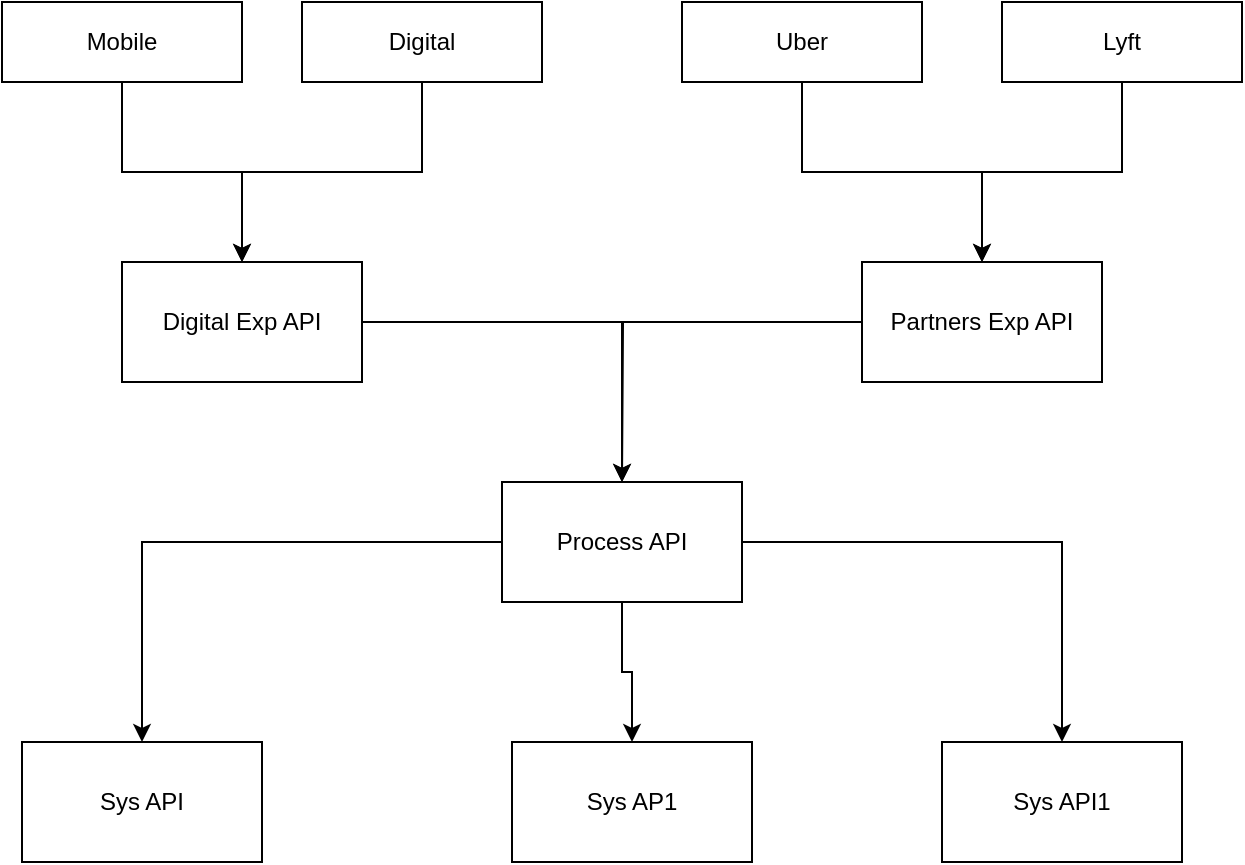 <mxfile version="20.8.16" type="github" pages="6"><diagram name="Hertz Rates" id="Cf5XmtWuSI6EFx3SaXX8"><mxGraphModel dx="954" dy="473" grid="1" gridSize="10" guides="1" tooltips="1" connect="1" arrows="1" fold="1" page="1" pageScale="1" pageWidth="850" pageHeight="1100" math="0" shadow="0"><root><mxCell id="0"/><mxCell id="1" parent="0"/><mxCell id="qeHB0eo7l2D7_8MD5Wjd-21" style="edgeStyle=orthogonalEdgeStyle;rounded=0;orthogonalLoop=1;jettySize=auto;html=1;entryX=0.5;entryY=0;entryDx=0;entryDy=0;" edge="1" parent="1" source="qeHB0eo7l2D7_8MD5Wjd-8" target="qeHB0eo7l2D7_8MD5Wjd-9"><mxGeometry relative="1" as="geometry"/></mxCell><mxCell id="qeHB0eo7l2D7_8MD5Wjd-8" value="Digital" style="rounded=0;whiteSpace=wrap;html=1;" vertex="1" parent="1"><mxGeometry x="320" y="50" width="120" height="40" as="geometry"/></mxCell><mxCell id="qeHB0eo7l2D7_8MD5Wjd-24" style="edgeStyle=orthogonalEdgeStyle;rounded=0;orthogonalLoop=1;jettySize=auto;html=1;" edge="1" parent="1" source="qeHB0eo7l2D7_8MD5Wjd-9" target="qeHB0eo7l2D7_8MD5Wjd-15"><mxGeometry relative="1" as="geometry"/></mxCell><mxCell id="qeHB0eo7l2D7_8MD5Wjd-9" value="Digital Exp API" style="rounded=0;whiteSpace=wrap;html=1;" vertex="1" parent="1"><mxGeometry x="230" y="180" width="120" height="60" as="geometry"/></mxCell><mxCell id="qeHB0eo7l2D7_8MD5Wjd-20" style="edgeStyle=orthogonalEdgeStyle;rounded=0;orthogonalLoop=1;jettySize=auto;html=1;" edge="1" parent="1" source="qeHB0eo7l2D7_8MD5Wjd-11" target="qeHB0eo7l2D7_8MD5Wjd-9"><mxGeometry relative="1" as="geometry"/></mxCell><mxCell id="qeHB0eo7l2D7_8MD5Wjd-11" value="Mobile" style="rounded=0;whiteSpace=wrap;html=1;" vertex="1" parent="1"><mxGeometry x="170" y="50" width="120" height="40" as="geometry"/></mxCell><mxCell id="qeHB0eo7l2D7_8MD5Wjd-25" style="edgeStyle=orthogonalEdgeStyle;rounded=0;orthogonalLoop=1;jettySize=auto;html=1;" edge="1" parent="1" source="qeHB0eo7l2D7_8MD5Wjd-12"><mxGeometry relative="1" as="geometry"><mxPoint x="480" y="290" as="targetPoint"/></mxGeometry></mxCell><mxCell id="qeHB0eo7l2D7_8MD5Wjd-12" value="Partners Exp API" style="rounded=0;whiteSpace=wrap;html=1;" vertex="1" parent="1"><mxGeometry x="600" y="180" width="120" height="60" as="geometry"/></mxCell><mxCell id="qeHB0eo7l2D7_8MD5Wjd-22" style="edgeStyle=orthogonalEdgeStyle;rounded=0;orthogonalLoop=1;jettySize=auto;html=1;entryX=0.5;entryY=0;entryDx=0;entryDy=0;" edge="1" parent="1" source="qeHB0eo7l2D7_8MD5Wjd-13" target="qeHB0eo7l2D7_8MD5Wjd-12"><mxGeometry relative="1" as="geometry"/></mxCell><mxCell id="qeHB0eo7l2D7_8MD5Wjd-13" value="Uber" style="rounded=0;whiteSpace=wrap;html=1;" vertex="1" parent="1"><mxGeometry x="510" y="50" width="120" height="40" as="geometry"/></mxCell><mxCell id="qeHB0eo7l2D7_8MD5Wjd-23" style="edgeStyle=orthogonalEdgeStyle;rounded=0;orthogonalLoop=1;jettySize=auto;html=1;entryX=0.5;entryY=0;entryDx=0;entryDy=0;" edge="1" parent="1" source="qeHB0eo7l2D7_8MD5Wjd-14" target="qeHB0eo7l2D7_8MD5Wjd-12"><mxGeometry relative="1" as="geometry"/></mxCell><mxCell id="qeHB0eo7l2D7_8MD5Wjd-14" value="Lyft" style="rounded=0;whiteSpace=wrap;html=1;" vertex="1" parent="1"><mxGeometry x="670" y="50" width="120" height="40" as="geometry"/></mxCell><mxCell id="qeHB0eo7l2D7_8MD5Wjd-26" style="edgeStyle=orthogonalEdgeStyle;rounded=0;orthogonalLoop=1;jettySize=auto;html=1;" edge="1" parent="1" source="qeHB0eo7l2D7_8MD5Wjd-15" target="qeHB0eo7l2D7_8MD5Wjd-19"><mxGeometry relative="1" as="geometry"/></mxCell><mxCell id="qeHB0eo7l2D7_8MD5Wjd-27" style="edgeStyle=orthogonalEdgeStyle;rounded=0;orthogonalLoop=1;jettySize=auto;html=1;entryX=0.5;entryY=0;entryDx=0;entryDy=0;" edge="1" parent="1" source="qeHB0eo7l2D7_8MD5Wjd-15" target="qeHB0eo7l2D7_8MD5Wjd-17"><mxGeometry relative="1" as="geometry"/></mxCell><mxCell id="qeHB0eo7l2D7_8MD5Wjd-28" style="edgeStyle=orthogonalEdgeStyle;rounded=0;orthogonalLoop=1;jettySize=auto;html=1;entryX=0.5;entryY=0;entryDx=0;entryDy=0;" edge="1" parent="1" source="qeHB0eo7l2D7_8MD5Wjd-15" target="qeHB0eo7l2D7_8MD5Wjd-18"><mxGeometry relative="1" as="geometry"/></mxCell><mxCell id="qeHB0eo7l2D7_8MD5Wjd-15" value="Process API" style="rounded=0;whiteSpace=wrap;html=1;" vertex="1" parent="1"><mxGeometry x="420" y="290" width="120" height="60" as="geometry"/></mxCell><mxCell id="qeHB0eo7l2D7_8MD5Wjd-17" value="Sys AP1" style="rounded=0;whiteSpace=wrap;html=1;" vertex="1" parent="1"><mxGeometry x="425" y="420" width="120" height="60" as="geometry"/></mxCell><mxCell id="qeHB0eo7l2D7_8MD5Wjd-18" value="Sys API1" style="rounded=0;whiteSpace=wrap;html=1;" vertex="1" parent="1"><mxGeometry x="640" y="420" width="120" height="60" as="geometry"/></mxCell><mxCell id="qeHB0eo7l2D7_8MD5Wjd-19" value="Sys API" style="rounded=0;whiteSpace=wrap;html=1;" vertex="1" parent="1"><mxGeometry x="180" y="420" width="120" height="60" as="geometry"/></mxCell></root></mxGraphModel></diagram><diagram id="K0LHaNjlIgopYcSnzVn2" name="GP-293-47-48"><mxGraphModel dx="954" dy="473" grid="1" gridSize="10" guides="1" tooltips="1" connect="1" arrows="1" fold="1" page="1" pageScale="1" pageWidth="850" pageHeight="1100" math="0" shadow="0"><root><mxCell id="0"/><mxCell id="1" parent="0"/><mxCell id="H73zDpsU3TH5iTBAov1s-40" style="edgeStyle=none;rounded=0;orthogonalLoop=1;jettySize=auto;html=1;exitX=0.44;exitY=0.008;exitDx=0;exitDy=0;exitPerimeter=0;strokeColor=default;startArrow=classic;startFill=1;" edge="1" parent="1" source="H73zDpsU3TH5iTBAov1s-36" target="H73zDpsU3TH5iTBAov1s-1"><mxGeometry relative="1" as="geometry"/></mxCell><mxCell id="H73zDpsU3TH5iTBAov1s-1" value="GreyCon Trim Table" style="rounded=0;whiteSpace=wrap;html=1;" vertex="1" parent="1"><mxGeometry x="20" y="100" width="80" height="50" as="geometry"/></mxCell><mxCell id="H73zDpsU3TH5iTBAov1s-7" style="edgeStyle=orthogonalEdgeStyle;rounded=0;orthogonalLoop=1;jettySize=auto;html=1;" edge="1" parent="1" source="H73zDpsU3TH5iTBAov1s-2" target="H73zDpsU3TH5iTBAov1s-6"><mxGeometry relative="1" as="geometry"/></mxCell><mxCell id="H73zDpsU3TH5iTBAov1s-15" style="rounded=0;orthogonalLoop=1;jettySize=auto;html=1;" edge="1" parent="1" source="H73zDpsU3TH5iTBAov1s-2" target="H73zDpsU3TH5iTBAov1s-14"><mxGeometry relative="1" as="geometry"/></mxCell><mxCell id="H73zDpsU3TH5iTBAov1s-24" style="edgeStyle=none;rounded=0;orthogonalLoop=1;jettySize=auto;html=1;entryX=0.6;entryY=-0.067;entryDx=0;entryDy=0;entryPerimeter=0;" edge="1" parent="1" source="H73zDpsU3TH5iTBAov1s-2" target="H73zDpsU3TH5iTBAov1s-22"><mxGeometry relative="1" as="geometry"/></mxCell><mxCell id="H73zDpsU3TH5iTBAov1s-2" value="Scheduler - Check TrimOrders Ready" style="rounded=0;whiteSpace=wrap;html=1;" vertex="1" parent="1"><mxGeometry x="140" y="95" width="120" height="60" as="geometry"/></mxCell><mxCell id="H73zDpsU3TH5iTBAov1s-9" style="edgeStyle=orthogonalEdgeStyle;rounded=0;orthogonalLoop=1;jettySize=auto;html=1;entryX=0;entryY=0.5;entryDx=0;entryDy=0;" edge="1" parent="1" source="H73zDpsU3TH5iTBAov1s-6" target="H73zDpsU3TH5iTBAov1s-8"><mxGeometry relative="1" as="geometry"/></mxCell><mxCell id="H73zDpsU3TH5iTBAov1s-6" value="M3 Orders Queue" style="sketch=0;outlineConnect=0;fontColor=#232F3E;gradientColor=none;strokeColor=#232F3E;fillColor=#ffffff;dashed=0;verticalLabelPosition=bottom;verticalAlign=top;align=center;html=1;fontSize=12;fontStyle=0;aspect=fixed;shape=mxgraph.aws4.resourceIcon;resIcon=mxgraph.aws4.queue;" vertex="1" parent="1"><mxGeometry x="300" y="95" width="60" height="60" as="geometry"/></mxCell><mxCell id="H73zDpsU3TH5iTBAov1s-13" style="edgeStyle=orthogonalEdgeStyle;rounded=0;orthogonalLoop=1;jettySize=auto;html=1;" edge="1" parent="1" source="H73zDpsU3TH5iTBAov1s-8" target="H73zDpsU3TH5iTBAov1s-10"><mxGeometry relative="1" as="geometry"/></mxCell><mxCell id="H73zDpsU3TH5iTBAov1s-8" value="TrimOrders ESB Sub" style="rounded=0;whiteSpace=wrap;html=1;" vertex="1" parent="1"><mxGeometry x="390" y="100" width="100" height="50" as="geometry"/></mxCell><mxCell id="H73zDpsU3TH5iTBAov1s-12" style="edgeStyle=orthogonalEdgeStyle;rounded=0;orthogonalLoop=1;jettySize=auto;html=1;entryX=0;entryY=0.5;entryDx=0;entryDy=0;" edge="1" parent="1" source="H73zDpsU3TH5iTBAov1s-10" target="H73zDpsU3TH5iTBAov1s-11"><mxGeometry relative="1" as="geometry"/></mxCell><mxCell id="H73zDpsU3TH5iTBAov1s-10" value="M3 Sys API" style="rounded=0;whiteSpace=wrap;html=1;" vertex="1" parent="1"><mxGeometry x="550" y="100" width="70" height="60" as="geometry"/></mxCell><mxCell id="H73zDpsU3TH5iTBAov1s-18" style="edgeStyle=none;rounded=0;orthogonalLoop=1;jettySize=auto;html=1;entryX=0.5;entryY=0;entryDx=0;entryDy=0;" edge="1" parent="1" source="H73zDpsU3TH5iTBAov1s-11" target="H73zDpsU3TH5iTBAov1s-17"><mxGeometry relative="1" as="geometry"/></mxCell><mxCell id="H73zDpsU3TH5iTBAov1s-11" value="M3 System" style="whiteSpace=wrap;html=1;aspect=fixed;" vertex="1" parent="1"><mxGeometry x="710" y="95" width="80" height="80" as="geometry"/></mxCell><mxCell id="H73zDpsU3TH5iTBAov1s-21" style="edgeStyle=none;rounded=0;orthogonalLoop=1;jettySize=auto;html=1;entryX=0.5;entryY=0;entryDx=0;entryDy=0;" edge="1" parent="1" source="H73zDpsU3TH5iTBAov1s-14" target="H73zDpsU3TH5iTBAov1s-20"><mxGeometry relative="1" as="geometry"/></mxCell><mxCell id="H73zDpsU3TH5iTBAov1s-14" value="FIFO Trims WKF Status Queue" style="sketch=0;outlineConnect=0;fontColor=#232F3E;gradientColor=none;strokeColor=#232F3E;fillColor=#ffffff;dashed=0;verticalLabelPosition=bottom;verticalAlign=top;align=center;html=1;fontSize=12;fontStyle=0;aspect=fixed;shape=mxgraph.aws4.resourceIcon;resIcon=mxgraph.aws4.queue;" vertex="1" parent="1"><mxGeometry x="310" y="200" width="60" height="60" as="geometry"/></mxCell><mxCell id="H73zDpsU3TH5iTBAov1s-19" style="edgeStyle=none;rounded=0;orthogonalLoop=1;jettySize=auto;html=1;" edge="1" parent="1" source="H73zDpsU3TH5iTBAov1s-17" target="H73zDpsU3TH5iTBAov1s-14"><mxGeometry relative="1" as="geometry"/></mxCell><mxCell id="H73zDpsU3TH5iTBAov1s-17" value="M3 Exp API" style="rounded=0;whiteSpace=wrap;html=1;" vertex="1" parent="1"><mxGeometry x="550" y="200" width="70" height="60" as="geometry"/></mxCell><mxCell id="H73zDpsU3TH5iTBAov1s-25" style="edgeStyle=none;rounded=0;orthogonalLoop=1;jettySize=auto;html=1;entryX=0.5;entryY=1;entryDx=0;entryDy=0;" edge="1" parent="1" source="H73zDpsU3TH5iTBAov1s-20" target="H73zDpsU3TH5iTBAov1s-22"><mxGeometry relative="1" as="geometry"/></mxCell><mxCell id="H73zDpsU3TH5iTBAov1s-29" style="edgeStyle=none;rounded=0;orthogonalLoop=1;jettySize=auto;html=1;" edge="1" parent="1" source="H73zDpsU3TH5iTBAov1s-20" target="H73zDpsU3TH5iTBAov1s-33"><mxGeometry relative="1" as="geometry"><mxPoint x="320" y="325" as="targetPoint"/></mxGeometry></mxCell><mxCell id="H73zDpsU3TH5iTBAov1s-20" value="WKF-Mgmt-App" style="rounded=0;whiteSpace=wrap;html=1;" vertex="1" parent="1"><mxGeometry x="130" y="300" width="120" height="50" as="geometry"/></mxCell><mxCell id="H73zDpsU3TH5iTBAov1s-23" style="edgeStyle=none;rounded=0;orthogonalLoop=1;jettySize=auto;html=1;entryX=0.5;entryY=1;entryDx=0;entryDy=0;" edge="1" parent="1" source="H73zDpsU3TH5iTBAov1s-22" target="H73zDpsU3TH5iTBAov1s-1"><mxGeometry relative="1" as="geometry"/></mxCell><mxCell id="H73zDpsU3TH5iTBAov1s-27" style="edgeStyle=none;rounded=0;orthogonalLoop=1;jettySize=auto;html=1;entryX=1;entryY=0.5;entryDx=0;entryDy=0;" edge="1" parent="1" source="H73zDpsU3TH5iTBAov1s-22" target="H73zDpsU3TH5iTBAov1s-26"><mxGeometry relative="1" as="geometry"/></mxCell><mxCell id="H73zDpsU3TH5iTBAov1s-22" value="Sys API" style="rounded=0;whiteSpace=wrap;html=1;" vertex="1" parent="1"><mxGeometry x="140" y="190" width="100" height="60" as="geometry"/></mxCell><mxCell id="H73zDpsU3TH5iTBAov1s-28" style="edgeStyle=none;rounded=0;orthogonalLoop=1;jettySize=auto;html=1;entryX=0;entryY=0.5;entryDx=0;entryDy=0;startArrow=classicThin;startFill=1;" edge="1" parent="1" source="H73zDpsU3TH5iTBAov1s-26" target="H73zDpsU3TH5iTBAov1s-20"><mxGeometry relative="1" as="geometry"/></mxCell><mxCell id="H73zDpsU3TH5iTBAov1s-26" value="GreyCon WKF" style="rounded=0;whiteSpace=wrap;html=1;" vertex="1" parent="1"><mxGeometry x="20" y="195" width="80" height="50" as="geometry"/></mxCell><mxCell id="H73zDpsU3TH5iTBAov1s-37" style="edgeStyle=none;rounded=0;orthogonalLoop=1;jettySize=auto;html=1;" edge="1" parent="1" source="H73zDpsU3TH5iTBAov1s-33" target="H73zDpsU3TH5iTBAov1s-36"><mxGeometry relative="1" as="geometry"/></mxCell><mxCell id="H73zDpsU3TH5iTBAov1s-33" value="Trims-Instructions" style="sketch=0;outlineConnect=0;fontColor=#232F3E;gradientColor=none;strokeColor=#232F3E;fillColor=#ffffff;dashed=0;verticalLabelPosition=bottom;verticalAlign=top;align=center;html=1;fontSize=12;fontStyle=0;aspect=fixed;shape=mxgraph.aws4.resourceIcon;resIcon=mxgraph.aws4.queue;" vertex="1" parent="1"><mxGeometry x="160" y="370" width="60" height="60" as="geometry"/></mxCell><mxCell id="H73zDpsU3TH5iTBAov1s-41" style="edgeStyle=none;rounded=0;orthogonalLoop=1;jettySize=auto;html=1;strokeColor=default;startArrow=classic;startFill=1;exitX=1;exitY=0.5;exitDx=0;exitDy=0;" edge="1" parent="1" source="H73zDpsU3TH5iTBAov1s-36" target="H73zDpsU3TH5iTBAov1s-44"><mxGeometry relative="1" as="geometry"/></mxCell><mxCell id="H73zDpsU3TH5iTBAov1s-36" value="TrimInstruction ESB Sub" style="rounded=0;whiteSpace=wrap;html=1;" vertex="1" parent="1"><mxGeometry x="10" y="470" width="100" height="60" as="geometry"/></mxCell><mxCell id="H73zDpsU3TH5iTBAov1s-55" style="edgeStyle=none;rounded=0;orthogonalLoop=1;jettySize=auto;html=1;entryX=0;entryY=0.5;entryDx=0;entryDy=0;strokeColor=default;startArrow=classic;startFill=1;" edge="1" parent="1" source="H73zDpsU3TH5iTBAov1s-38" target="H73zDpsU3TH5iTBAov1s-51"><mxGeometry relative="1" as="geometry"/></mxCell><mxCell id="H73zDpsU3TH5iTBAov1s-59" style="edgeStyle=none;rounded=0;orthogonalLoop=1;jettySize=auto;html=1;strokeColor=default;startArrow=classic;startFill=1;" edge="1" parent="1" source="H73zDpsU3TH5iTBAov1s-38" target="H73zDpsU3TH5iTBAov1s-14"><mxGeometry relative="1" as="geometry"/></mxCell><mxCell id="H73zDpsU3TH5iTBAov1s-38" value="PTMS Sub" style="rounded=0;whiteSpace=wrap;html=1;" vertex="1" parent="1"><mxGeometry x="410" y="410" width="90" height="60" as="geometry"/></mxCell><mxCell id="H73zDpsU3TH5iTBAov1s-42" style="edgeStyle=none;rounded=0;orthogonalLoop=1;jettySize=auto;html=1;strokeColor=default;startArrow=classic;startFill=1;" edge="1" parent="1" source="H73zDpsU3TH5iTBAov1s-45"><mxGeometry relative="1" as="geometry"><mxPoint x="110" y="500" as="targetPoint"/></mxGeometry></mxCell><mxCell id="H73zDpsU3TH5iTBAov1s-56" style="edgeStyle=none;rounded=0;orthogonalLoop=1;jettySize=auto;html=1;entryX=0;entryY=0.5;entryDx=0;entryDy=0;strokeColor=default;startArrow=classic;startFill=1;" edge="1" parent="1" source="H73zDpsU3TH5iTBAov1s-39" target="H73zDpsU3TH5iTBAov1s-52"><mxGeometry relative="1" as="geometry"/></mxCell><mxCell id="H73zDpsU3TH5iTBAov1s-60" style="edgeStyle=none;rounded=0;orthogonalLoop=1;jettySize=auto;html=1;strokeColor=default;startArrow=classic;startFill=1;" edge="1" parent="1" source="H73zDpsU3TH5iTBAov1s-39" target="H73zDpsU3TH5iTBAov1s-14"><mxGeometry relative="1" as="geometry"/></mxCell><mxCell id="H73zDpsU3TH5iTBAov1s-39" value="RMS Sub" style="rounded=0;whiteSpace=wrap;html=1;" vertex="1" parent="1"><mxGeometry x="410" y="510" width="90" height="60" as="geometry"/></mxCell><mxCell id="H73zDpsU3TH5iTBAov1s-47" style="edgeStyle=none;rounded=0;orthogonalLoop=1;jettySize=auto;html=1;entryX=0;entryY=0.5;entryDx=0;entryDy=0;strokeColor=default;startArrow=classic;startFill=1;" edge="1" parent="1" source="H73zDpsU3TH5iTBAov1s-44" target="H73zDpsU3TH5iTBAov1s-38"><mxGeometry relative="1" as="geometry"/></mxCell><mxCell id="H73zDpsU3TH5iTBAov1s-44" value="PTMS" style="sketch=0;outlineConnect=0;fontColor=#232F3E;gradientColor=none;strokeColor=#232F3E;fillColor=#ffffff;dashed=0;verticalLabelPosition=bottom;verticalAlign=top;align=center;html=1;fontSize=12;fontStyle=0;aspect=fixed;shape=mxgraph.aws4.resourceIcon;resIcon=mxgraph.aws4.queue;" vertex="1" parent="1"><mxGeometry x="300" y="410" width="60" height="60" as="geometry"/></mxCell><mxCell id="H73zDpsU3TH5iTBAov1s-46" value="" style="edgeStyle=none;rounded=0;orthogonalLoop=1;jettySize=auto;html=1;strokeColor=default;startArrow=classic;startFill=1;" edge="1" parent="1" source="H73zDpsU3TH5iTBAov1s-45" target="H73zDpsU3TH5iTBAov1s-39"><mxGeometry relative="1" as="geometry"/></mxCell><mxCell id="H73zDpsU3TH5iTBAov1s-45" value="RMS" style="sketch=0;outlineConnect=0;fontColor=#232F3E;gradientColor=none;strokeColor=#232F3E;fillColor=#ffffff;dashed=0;verticalLabelPosition=bottom;verticalAlign=top;align=center;html=1;fontSize=12;fontStyle=0;aspect=fixed;shape=mxgraph.aws4.resourceIcon;resIcon=mxgraph.aws4.queue;" vertex="1" parent="1"><mxGeometry x="300" y="510" width="60" height="60" as="geometry"/></mxCell><mxCell id="H73zDpsU3TH5iTBAov1s-57" style="edgeStyle=none;rounded=0;orthogonalLoop=1;jettySize=auto;html=1;strokeColor=default;startArrow=classic;startFill=1;" edge="1" parent="1" source="H73zDpsU3TH5iTBAov1s-51" target="H73zDpsU3TH5iTBAov1s-53"><mxGeometry relative="1" as="geometry"/></mxCell><mxCell id="H73zDpsU3TH5iTBAov1s-51" value="Sys" style="rounded=0;whiteSpace=wrap;html=1;" vertex="1" parent="1"><mxGeometry x="540" y="410" width="70" height="60" as="geometry"/></mxCell><mxCell id="H73zDpsU3TH5iTBAov1s-58" style="edgeStyle=none;rounded=0;orthogonalLoop=1;jettySize=auto;html=1;entryX=0;entryY=0.5;entryDx=0;entryDy=0;strokeColor=default;startArrow=classic;startFill=1;" edge="1" parent="1" source="H73zDpsU3TH5iTBAov1s-52" target="H73zDpsU3TH5iTBAov1s-54"><mxGeometry relative="1" as="geometry"/></mxCell><mxCell id="H73zDpsU3TH5iTBAov1s-52" value="Sys" style="rounded=0;whiteSpace=wrap;html=1;" vertex="1" parent="1"><mxGeometry x="540" y="510" width="70" height="60" as="geometry"/></mxCell><mxCell id="H73zDpsU3TH5iTBAov1s-53" value="PTMS" style="rounded=0;whiteSpace=wrap;html=1;" vertex="1" parent="1"><mxGeometry x="720" y="410" width="80" height="60" as="geometry"/></mxCell><mxCell id="H73zDpsU3TH5iTBAov1s-54" value="RMS" style="rounded=0;whiteSpace=wrap;html=1;" vertex="1" parent="1"><mxGeometry x="720" y="510" width="80" height="60" as="geometry"/></mxCell><mxCell id="H73zDpsU3TH5iTBAov1s-65" style="edgeStyle=none;rounded=0;orthogonalLoop=1;jettySize=auto;html=1;entryX=1;entryY=0.5;entryDx=0;entryDy=0;strokeColor=default;startArrow=classic;startFill=1;" edge="1" parent="1" source="H73zDpsU3TH5iTBAov1s-61" target="H73zDpsU3TH5iTBAov1s-62"><mxGeometry relative="1" as="geometry"/></mxCell><mxCell id="H73zDpsU3TH5iTBAov1s-61" value="RMS" style="rounded=0;whiteSpace=wrap;html=1;" vertex="1" parent="1"><mxGeometry x="720" y="640" width="80" height="60" as="geometry"/></mxCell><mxCell id="H73zDpsU3TH5iTBAov1s-64" style="edgeStyle=none;rounded=0;orthogonalLoop=1;jettySize=auto;html=1;strokeColor=default;startArrow=classic;startFill=1;" edge="1" parent="1" source="H73zDpsU3TH5iTBAov1s-62" target="H73zDpsU3TH5iTBAov1s-14"><mxGeometry relative="1" as="geometry"/></mxCell><mxCell id="H73zDpsU3TH5iTBAov1s-62" value="RMS Exp" style="rounded=0;whiteSpace=wrap;html=1;" vertex="1" parent="1"><mxGeometry x="540" y="640" width="90" height="60" as="geometry"/></mxCell></root></mxGraphModel></diagram><diagram id="KK6vAvbAb4QJhj0vDPib" name="RC"><mxGraphModel dx="954" dy="473" grid="1" gridSize="10" guides="1" tooltips="1" connect="1" arrows="1" fold="1" page="1" pageScale="1" pageWidth="850" pageHeight="1100" math="0" shadow="0"><root><mxCell id="0"/><mxCell id="1" parent="0"/><mxCell id="3qnPKCog7o2xx2yJhE_8-7" style="edgeStyle=none;rounded=0;orthogonalLoop=1;jettySize=auto;html=1;entryX=0.5;entryY=0;entryDx=0;entryDy=0;strokeColor=default;startArrow=classicThin;startFill=1;" edge="1" parent="1" source="3qnPKCog7o2xx2yJhE_8-1" target="3qnPKCog7o2xx2yJhE_8-2"><mxGeometry relative="1" as="geometry"/></mxCell><mxCell id="3qnPKCog7o2xx2yJhE_8-14" style="edgeStyle=none;rounded=0;orthogonalLoop=1;jettySize=auto;html=1;entryX=0.5;entryY=0;entryDx=0;entryDy=0;strokeColor=default;startArrow=classicThin;startFill=1;shadow=1;" edge="1" parent="1" source="3qnPKCog7o2xx2yJhE_8-1" target="3qnPKCog7o2xx2yJhE_8-10"><mxGeometry relative="1" as="geometry"/></mxCell><mxCell id="3qnPKCog7o2xx2yJhE_8-1" value="RingCentral" style="rounded=0;whiteSpace=wrap;html=1;" vertex="1" parent="1"><mxGeometry x="180" y="40" width="120" height="60" as="geometry"/></mxCell><mxCell id="3qnPKCog7o2xx2yJhE_8-4" style="edgeStyle=none;rounded=0;orthogonalLoop=1;jettySize=auto;html=1;strokeColor=default;startArrow=classicThin;startFill=1;" edge="1" parent="1" source="3qnPKCog7o2xx2yJhE_8-2" target="3qnPKCog7o2xx2yJhE_8-3"><mxGeometry relative="1" as="geometry"/></mxCell><mxCell id="3qnPKCog7o2xx2yJhE_8-2" value="Exp API" style="rounded=0;whiteSpace=wrap;html=1;" vertex="1" parent="1"><mxGeometry x="180" y="160" width="120" height="30" as="geometry"/></mxCell><mxCell id="3qnPKCog7o2xx2yJhE_8-6" value="MQ" style="edgeStyle=none;rounded=0;orthogonalLoop=1;jettySize=auto;html=1;strokeColor=default;startArrow=classicThin;startFill=1;" edge="1" parent="1" source="3qnPKCog7o2xx2yJhE_8-3" target="3qnPKCog7o2xx2yJhE_8-5"><mxGeometry relative="1" as="geometry"/></mxCell><mxCell id="3qnPKCog7o2xx2yJhE_8-3" value="Sys API" style="rounded=0;whiteSpace=wrap;html=1;" vertex="1" parent="1"><mxGeometry x="180" y="310" width="120" height="30" as="geometry"/></mxCell><mxCell id="3qnPKCog7o2xx2yJhE_8-9" style="edgeStyle=none;rounded=0;orthogonalLoop=1;jettySize=auto;html=1;strokeColor=default;startArrow=classicThin;startFill=1;" edge="1" parent="1"><mxGeometry relative="1" as="geometry"><mxPoint x="450" y="350" as="targetPoint"/><mxPoint x="240" y="400" as="sourcePoint"/></mxGeometry></mxCell><mxCell id="3qnPKCog7o2xx2yJhE_8-5" value="Excalibur" style="rounded=0;whiteSpace=wrap;html=1;" vertex="1" parent="1"><mxGeometry x="180" y="400" width="120" height="60" as="geometry"/></mxCell><mxCell id="3qnPKCog7o2xx2yJhE_8-12" style="edgeStyle=none;rounded=0;orthogonalLoop=1;jettySize=auto;html=1;entryX=0.5;entryY=1;entryDx=0;entryDy=0;strokeColor=default;startArrow=classicThin;startFill=1;" edge="1" parent="1" source="3qnPKCog7o2xx2yJhE_8-8" target="3qnPKCog7o2xx2yJhE_8-10"><mxGeometry relative="1" as="geometry"/></mxCell><mxCell id="3qnPKCog7o2xx2yJhE_8-8" value="Excalibur Sub" style="rounded=0;whiteSpace=wrap;html=1;" vertex="1" parent="1"><mxGeometry x="400" y="305" width="100" height="40" as="geometry"/></mxCell><mxCell id="3qnPKCog7o2xx2yJhE_8-10" value="Sys API" style="rounded=0;whiteSpace=wrap;html=1;" vertex="1" parent="1"><mxGeometry x="390" y="145" width="120" height="60" as="geometry"/></mxCell></root></mxGraphModel></diagram><diagram id="K4wICo3YRF0jLJagAC_D" name="Orders"><mxGraphModel dx="954" dy="473" grid="1" gridSize="10" guides="1" tooltips="1" connect="1" arrows="1" fold="1" page="1" pageScale="1" pageWidth="850" pageHeight="1100" math="0" shadow="0"><root><mxCell id="0"/><mxCell id="1" parent="0"/><mxCell id="i0tmdOHL4AZcOqq5VQh_-1" value="ORION" style="rounded=0;whiteSpace=wrap;html=1;" vertex="1" parent="1"><mxGeometry x="167.5" y="30" width="60" height="40" as="geometry"/></mxCell><mxCell id="i0tmdOHL4AZcOqq5VQh_-9" style="edgeStyle=none;rounded=0;orthogonalLoop=1;jettySize=auto;html=1;shadow=1;strokeColor=default;startArrow=classicThin;startFill=1;entryX=0.5;entryY=0;entryDx=0;entryDy=0;" edge="1" parent="1" source="i0tmdOHL4AZcOqq5VQh_-2" target="-JGYGTUBPWuDjLT2BO35-4"><mxGeometry relative="1" as="geometry"/></mxCell><mxCell id="i0tmdOHL4AZcOqq5VQh_-10" style="edgeStyle=none;rounded=0;orthogonalLoop=1;jettySize=auto;html=1;entryX=0.5;entryY=1;entryDx=0;entryDy=0;shadow=1;strokeColor=default;startArrow=classicThin;startFill=1;" edge="1" parent="1" source="i0tmdOHL4AZcOqq5VQh_-2" target="i0tmdOHL4AZcOqq5VQh_-1"><mxGeometry relative="1" as="geometry"/></mxCell><mxCell id="i0tmdOHL4AZcOqq5VQh_-2" value="Exp API" style="rounded=0;whiteSpace=wrap;html=1;" vertex="1" parent="1"><mxGeometry x="157.5" y="130" width="80" height="50" as="geometry"/></mxCell><mxCell id="i0tmdOHL4AZcOqq5VQh_-3" value="" style="aspect=fixed;perimeter=ellipsePerimeter;html=1;align=center;shadow=0;dashed=0;spacingTop=3;image;image=img/lib/active_directory/database.svg;" vertex="1" parent="1"><mxGeometry x="312.5" y="538" width="50" height="37" as="geometry"/></mxCell><mxCell id="i0tmdOHL4AZcOqq5VQh_-6" style="edgeStyle=none;rounded=0;orthogonalLoop=1;jettySize=auto;html=1;exitX=0.5;exitY=1;exitDx=0;exitDy=0;shadow=1;strokeColor=default;startArrow=classicThin;startFill=1;entryX=0.5;entryY=0;entryDx=0;entryDy=0;" edge="1" parent="1" source="i0tmdOHL4AZcOqq5VQh_-4" target="i0tmdOHL4AZcOqq5VQh_-3"><mxGeometry relative="1" as="geometry"><mxPoint x="110" y="500" as="targetPoint"/></mxGeometry></mxCell><mxCell id="i0tmdOHL4AZcOqq5VQh_-4" value="Integration Config Sys API" style="rounded=0;whiteSpace=wrap;html=1;" vertex="1" parent="1"><mxGeometry x="290" y="410" width="95" height="40" as="geometry"/></mxCell><mxCell id="i0tmdOHL4AZcOqq5VQh_-14" style="edgeStyle=none;rounded=0;orthogonalLoop=1;jettySize=auto;html=1;entryX=1;entryY=0.5;entryDx=0;entryDy=0;shadow=1;strokeColor=default;startArrow=classicThin;startFill=1;" edge="1" parent="1" source="i0tmdOHL4AZcOqq5VQh_-8" target="i0tmdOHL4AZcOqq5VQh_-11"><mxGeometry relative="1" as="geometry"/></mxCell><mxCell id="-JGYGTUBPWuDjLT2BO35-7" style="edgeStyle=none;rounded=0;orthogonalLoop=1;jettySize=auto;html=1;entryX=0.425;entryY=0.02;entryDx=0;entryDy=0;entryPerimeter=0;shadow=1;strokeColor=default;startArrow=classicThin;startFill=1;" edge="1" parent="1" source="i0tmdOHL4AZcOqq5VQh_-11" target="i0tmdOHL4AZcOqq5VQh_-12"><mxGeometry relative="1" as="geometry"/></mxCell><mxCell id="BwL1rW2zSM46tukBoaBH-2" style="edgeStyle=none;rounded=0;orthogonalLoop=1;jettySize=auto;html=1;entryX=0.5;entryY=0;entryDx=0;entryDy=0;shadow=1;strokeColor=default;startArrow=classicThin;startFill=1;dashed=1;dashPattern=8 8;" edge="1" parent="1" source="i0tmdOHL4AZcOqq5VQh_-11" target="i0tmdOHL4AZcOqq5VQh_-4"><mxGeometry relative="1" as="geometry"/></mxCell><mxCell id="i0tmdOHL4AZcOqq5VQh_-11" value="Subscriber" style="rounded=0;whiteSpace=wrap;html=1;" vertex="1" parent="1"><mxGeometry x="60" y="235" width="80" height="50" as="geometry"/></mxCell><mxCell id="-JGYGTUBPWuDjLT2BO35-8" style="edgeStyle=none;rounded=0;orthogonalLoop=1;jettySize=auto;html=1;entryX=0.5;entryY=0;entryDx=0;entryDy=0;shadow=1;strokeColor=default;startArrow=classicThin;startFill=1;" edge="1" parent="1" source="i0tmdOHL4AZcOqq5VQh_-12" target="i0tmdOHL4AZcOqq5VQh_-13"><mxGeometry relative="1" as="geometry"/></mxCell><mxCell id="i0tmdOHL4AZcOqq5VQh_-12" value="Sys API" style="rounded=0;whiteSpace=wrap;html=1;" vertex="1" parent="1"><mxGeometry x="90" y="410" width="80" height="50" as="geometry"/></mxCell><mxCell id="i0tmdOHL4AZcOqq5VQh_-13" value="Kiwi" style="rounded=0;whiteSpace=wrap;html=1;" vertex="1" parent="1"><mxGeometry x="90" y="525" width="80" height="50" as="geometry"/></mxCell><mxCell id="-JGYGTUBPWuDjLT2BO35-9" style="edgeStyle=none;rounded=0;orthogonalLoop=1;jettySize=auto;html=1;shadow=1;strokeColor=default;startArrow=classicThin;startFill=1;entryX=0.5;entryY=0;entryDx=0;entryDy=0;exitX=0.425;exitY=1.01;exitDx=0;exitDy=0;exitPerimeter=0;" edge="1" parent="1" source="i0tmdOHL4AZcOqq5VQh_-17" target="i0tmdOHL4AZcOqq5VQh_-4"><mxGeometry relative="1" as="geometry"><mxPoint x="340" y="450" as="targetPoint"/></mxGeometry></mxCell><mxCell id="i0tmdOHL4AZcOqq5VQh_-17" value="Exp API" style="rounded=0;whiteSpace=wrap;html=1;" vertex="1" parent="1"><mxGeometry x="610" y="120" width="80" height="50" as="geometry"/></mxCell><mxCell id="i0tmdOHL4AZcOqq5VQh_-23" style="edgeStyle=none;rounded=0;orthogonalLoop=1;jettySize=auto;html=1;shadow=1;strokeColor=default;startArrow=classicThin;startFill=1;" edge="1" parent="1" source="i0tmdOHL4AZcOqq5VQh_-21" target="i0tmdOHL4AZcOqq5VQh_-22"><mxGeometry relative="1" as="geometry"/></mxCell><mxCell id="i0tmdOHL4AZcOqq5VQh_-21" value="OMS" style="rounded=0;whiteSpace=wrap;html=1;" vertex="1" parent="1"><mxGeometry x="435" y="30" width="60" height="40" as="geometry"/></mxCell><mxCell id="i0tmdOHL4AZcOqq5VQh_-24" style="edgeStyle=none;rounded=0;orthogonalLoop=1;jettySize=auto;html=1;shadow=1;strokeColor=default;startArrow=classicThin;startFill=1;entryX=0.5;entryY=0;entryDx=0;entryDy=0;" edge="1" parent="1" source="i0tmdOHL4AZcOqq5VQh_-22" target="-JGYGTUBPWuDjLT2BO35-4"><mxGeometry relative="1" as="geometry"/></mxCell><mxCell id="i0tmdOHL4AZcOqq5VQh_-22" value="Exp API" style="rounded=0;whiteSpace=wrap;html=1;" vertex="1" parent="1"><mxGeometry x="425" y="130" width="80" height="50" as="geometry"/></mxCell><mxCell id="i0tmdOHL4AZcOqq5VQh_-8" value="Queue" style="sketch=0;outlineConnect=0;fontColor=#232F3E;gradientColor=none;strokeColor=#232F3E;fillColor=#ffffff;dashed=0;verticalLabelPosition=bottom;verticalAlign=top;align=center;html=1;fontSize=12;fontStyle=0;aspect=fixed;shape=mxgraph.aws4.resourceIcon;resIcon=mxgraph.aws4.queue;" vertex="1" parent="1"><mxGeometry x="200" y="230" width="60" height="60" as="geometry"/></mxCell><mxCell id="-JGYGTUBPWuDjLT2BO35-5" style="edgeStyle=none;rounded=0;orthogonalLoop=1;jettySize=auto;html=1;entryX=0.421;entryY=0;entryDx=0;entryDy=0;entryPerimeter=0;shadow=1;strokeColor=default;startArrow=classicThin;startFill=1;" edge="1" parent="1" source="-JGYGTUBPWuDjLT2BO35-4" target="i0tmdOHL4AZcOqq5VQh_-4"><mxGeometry relative="1" as="geometry"/></mxCell><mxCell id="-JGYGTUBPWuDjLT2BO35-6" style="edgeStyle=none;rounded=0;orthogonalLoop=1;jettySize=auto;html=1;shadow=1;strokeColor=default;startArrow=classicThin;startFill=1;" edge="1" parent="1" source="-JGYGTUBPWuDjLT2BO35-4" target="i0tmdOHL4AZcOqq5VQh_-8"><mxGeometry relative="1" as="geometry"/></mxCell><mxCell id="-JGYGTUBPWuDjLT2BO35-13" style="edgeStyle=none;rounded=0;orthogonalLoop=1;jettySize=auto;html=1;entryX=0.5;entryY=0;entryDx=0;entryDy=0;shadow=1;strokeColor=default;startArrow=classicThin;startFill=1;" edge="1" parent="1" source="-JGYGTUBPWuDjLT2BO35-4" target="i0tmdOHL4AZcOqq5VQh_-12"><mxGeometry relative="1" as="geometry"/></mxCell><mxCell id="-JGYGTUBPWuDjLT2BO35-4" value="Process API" style="rounded=0;whiteSpace=wrap;html=1;" vertex="1" parent="1"><mxGeometry x="290" y="235" width="80" height="50" as="geometry"/></mxCell><mxCell id="-JGYGTUBPWuDjLT2BO35-11" style="edgeStyle=none;rounded=0;orthogonalLoop=1;jettySize=auto;html=1;shadow=1;strokeColor=default;startArrow=classicThin;startFill=1;" edge="1" parent="1" source="-JGYGTUBPWuDjLT2BO35-10" target="i0tmdOHL4AZcOqq5VQh_-17"><mxGeometry relative="1" as="geometry"/></mxCell><mxCell id="-JGYGTUBPWuDjLT2BO35-10" value="KIWI" style="rounded=0;whiteSpace=wrap;html=1;" vertex="1" parent="1"><mxGeometry x="620" y="30" width="60" height="40" as="geometry"/></mxCell></root></mxGraphModel></diagram><diagram id="PCkaOiA-YOi9Ny2e1AMj" name="GL Journals"><mxGraphModel dx="954" dy="473" grid="1" gridSize="10" guides="1" tooltips="1" connect="1" arrows="1" fold="1" page="1" pageScale="1" pageWidth="850" pageHeight="1100" math="0" shadow="0"><root><mxCell id="0"/><mxCell id="1" parent="0"/><mxCell id="odtysyHw-OVXBeQURiE_-1" style="edgeStyle=none;rounded=0;orthogonalLoop=1;jettySize=auto;html=1;shadow=1;strokeColor=default;startArrow=classicThin;startFill=1;" edge="1" parent="1" source="4jiLv5_fB-OdvdagTMPT-1" target="4jiLv5_fB-OdvdagTMPT-2"><mxGeometry relative="1" as="geometry"/></mxCell><mxCell id="4jiLv5_fB-OdvdagTMPT-1" value="Infor" style="rounded=0;whiteSpace=wrap;html=1;" vertex="1" parent="1"><mxGeometry x="210" y="20" width="120" height="40" as="geometry"/></mxCell><mxCell id="odtysyHw-OVXBeQURiE_-2" style="edgeStyle=none;rounded=0;orthogonalLoop=1;jettySize=auto;html=1;shadow=1;strokeColor=default;startArrow=classicThin;startFill=1;" edge="1" parent="1" source="4jiLv5_fB-OdvdagTMPT-2" target="4jiLv5_fB-OdvdagTMPT-4"><mxGeometry relative="1" as="geometry"/></mxCell><mxCell id="4jiLv5_fB-OdvdagTMPT-2" value="Infor Exp API" style="rounded=0;whiteSpace=wrap;html=1;" vertex="1" parent="1"><mxGeometry x="210" y="110" width="120" height="40" as="geometry"/></mxCell><mxCell id="odtysyHw-OVXBeQURiE_-4" style="edgeStyle=none;rounded=0;orthogonalLoop=1;jettySize=auto;html=1;shadow=1;strokeColor=default;startArrow=classicThin;startFill=1;" edge="1" parent="1" source="4jiLv5_fB-OdvdagTMPT-4"><mxGeometry relative="1" as="geometry"><mxPoint x="270" y="300" as="targetPoint"/></mxGeometry></mxCell><mxCell id="4jiLv5_fB-OdvdagTMPT-4" value="Queue" style="sketch=0;outlineConnect=0;fontColor=#232F3E;gradientColor=none;strokeColor=#232F3E;fillColor=#ffffff;dashed=0;verticalLabelPosition=bottom;verticalAlign=top;align=center;html=1;fontSize=12;fontStyle=0;aspect=fixed;shape=mxgraph.aws4.resourceIcon;resIcon=mxgraph.aws4.queue;" vertex="1" parent="1"><mxGeometry x="240" y="190" width="60" height="60" as="geometry"/></mxCell><mxCell id="odtysyHw-OVXBeQURiE_-6" style="edgeStyle=none;rounded=0;orthogonalLoop=1;jettySize=auto;html=1;entryX=0.5;entryY=0;entryDx=0;entryDy=0;shadow=1;strokeColor=default;startArrow=classicThin;startFill=1;" edge="1" parent="1" target="odtysyHw-OVXBeQURiE_-5"><mxGeometry relative="1" as="geometry"><mxPoint x="270" y="370" as="sourcePoint"/></mxGeometry></mxCell><mxCell id="odtysyHw-OVXBeQURiE_-11" style="edgeStyle=none;rounded=0;orthogonalLoop=1;jettySize=auto;html=1;shadow=1;strokeColor=default;startArrow=classicThin;startFill=1;exitX=0.5;exitY=1;exitDx=0;exitDy=0;" edge="1" parent="1" source="odtysyHw-OVXBeQURiE_-3" target="odtysyHw-OVXBeQURiE_-9"><mxGeometry relative="1" as="geometry"/></mxCell><mxCell id="odtysyHw-OVXBeQURiE_-14" style="edgeStyle=none;rounded=0;orthogonalLoop=1;jettySize=auto;html=1;shadow=1;strokeColor=default;startArrow=classicThin;startFill=1;exitX=0.5;exitY=1;exitDx=0;exitDy=0;entryX=0.35;entryY=-0.042;entryDx=0;entryDy=0;entryPerimeter=0;" edge="1" parent="1" source="odtysyHw-OVXBeQURiE_-3" target="odtysyHw-OVXBeQURiE_-13"><mxGeometry relative="1" as="geometry"/></mxCell><mxCell id="odtysyHw-OVXBeQURiE_-15" value="Lookup No Match" style="edgeLabel;html=1;align=center;verticalAlign=middle;resizable=0;points=[];" vertex="1" connectable="0" parent="odtysyHw-OVXBeQURiE_-14"><mxGeometry x="-0.229" y="-2" relative="1" as="geometry"><mxPoint x="88" y="56" as="offset"/></mxGeometry></mxCell><mxCell id="odtysyHw-OVXBeQURiE_-3" value="Subscriber" style="rounded=0;whiteSpace=wrap;html=1;" vertex="1" parent="1"><mxGeometry x="210" y="310" width="120" height="60" as="geometry"/></mxCell><mxCell id="odtysyHw-OVXBeQURiE_-8" style="edgeStyle=none;rounded=0;orthogonalLoop=1;jettySize=auto;html=1;shadow=1;strokeColor=default;startArrow=classicThin;startFill=1;" edge="1" parent="1" source="odtysyHw-OVXBeQURiE_-5" target="odtysyHw-OVXBeQURiE_-7"><mxGeometry relative="1" as="geometry"/></mxCell><mxCell id="odtysyHw-OVXBeQURiE_-5" value="MapApp Lookup Sys API" style="rounded=0;whiteSpace=wrap;html=1;" vertex="1" parent="1"><mxGeometry x="60" y="460" width="120" height="60" as="geometry"/></mxCell><mxCell id="odtysyHw-OVXBeQURiE_-7" value="SAP" style="rounded=0;whiteSpace=wrap;html=1;" vertex="1" parent="1"><mxGeometry x="60" y="610" width="120" height="60" as="geometry"/></mxCell><mxCell id="odtysyHw-OVXBeQURiE_-12" style="edgeStyle=none;rounded=0;orthogonalLoop=1;jettySize=auto;html=1;entryX=0.5;entryY=0;entryDx=0;entryDy=0;shadow=1;strokeColor=default;startArrow=classicThin;startFill=1;" edge="1" parent="1" source="odtysyHw-OVXBeQURiE_-9" target="odtysyHw-OVXBeQURiE_-10"><mxGeometry relative="1" as="geometry"/></mxCell><mxCell id="odtysyHw-OVXBeQURiE_-9" value="Sys API" style="rounded=0;whiteSpace=wrap;html=1;" vertex="1" parent="1"><mxGeometry x="210" y="460" width="120" height="60" as="geometry"/></mxCell><mxCell id="odtysyHw-OVXBeQURiE_-10" value="Target" style="rounded=0;whiteSpace=wrap;html=1;" vertex="1" parent="1"><mxGeometry x="210" y="610" width="120" height="60" as="geometry"/></mxCell><mxCell id="odtysyHw-OVXBeQURiE_-13" value="AWS DDB" style="rounded=0;whiteSpace=wrap;html=1;" vertex="1" parent="1"><mxGeometry x="530" y="610" width="120" height="60" as="geometry"/></mxCell><mxCell id="odtysyHw-OVXBeQURiE_-18" style="edgeStyle=none;rounded=0;orthogonalLoop=1;jettySize=auto;html=1;entryX=0.5;entryY=0;entryDx=0;entryDy=0;shadow=1;strokeColor=default;startArrow=classicThin;startFill=1;" edge="1" parent="1" source="odtysyHw-OVXBeQURiE_-17" target="odtysyHw-OVXBeQURiE_-13"><mxGeometry relative="1" as="geometry"/></mxCell><mxCell id="odtysyHw-OVXBeQURiE_-19" style="edgeStyle=none;rounded=0;orthogonalLoop=1;jettySize=auto;html=1;entryX=0.5;entryY=0;entryDx=0;entryDy=0;shadow=1;strokeColor=default;startArrow=classicThin;startFill=1;" edge="1" parent="1" source="odtysyHw-OVXBeQURiE_-17" target="odtysyHw-OVXBeQURiE_-7"><mxGeometry relative="1" as="geometry"/></mxCell><mxCell id="odtysyHw-OVXBeQURiE_-21" style="edgeStyle=none;rounded=0;orthogonalLoop=1;jettySize=auto;html=1;shadow=1;strokeColor=default;startArrow=classicThin;startFill=1;" edge="1" parent="1" source="odtysyHw-OVXBeQURiE_-17" target="4jiLv5_fB-OdvdagTMPT-4"><mxGeometry relative="1" as="geometry"/></mxCell><mxCell id="odtysyHw-OVXBeQURiE_-25" style="edgeStyle=none;rounded=0;orthogonalLoop=1;jettySize=auto;html=1;shadow=1;strokeColor=default;startArrow=classicThin;startFill=1;entryX=0.342;entryY=-0.067;entryDx=0;entryDy=0;entryPerimeter=0;" edge="1" parent="1" source="odtysyHw-OVXBeQURiE_-17" target="odtysyHw-OVXBeQURiE_-26"><mxGeometry relative="1" as="geometry"><mxPoint x="730" y="350" as="targetPoint"/></mxGeometry></mxCell><mxCell id="odtysyHw-OVXBeQURiE_-17" value="MapApp Missing entries reprocessor" style="rounded=0;whiteSpace=wrap;html=1;" vertex="1" parent="1"><mxGeometry x="530" y="320" width="120" height="60" as="geometry"/></mxCell><mxCell id="odtysyHw-OVXBeQURiE_-23" value="Report" style="strokeColor=#dddddd;shadow=1;strokeWidth=1;rounded=1;absoluteArcSize=1;arcSize=2;labelPosition=center;verticalLabelPosition=middle;align=center;verticalAlign=bottom;spacingLeft=0;fontColor=#999999;fontSize=12;whiteSpace=wrap;spacingBottom=2;" vertex="1" parent="1"><mxGeometry x="690" y="410" width="70" height="25" as="geometry"/></mxCell><mxCell id="odtysyHw-OVXBeQURiE_-28" style="edgeStyle=none;rounded=0;orthogonalLoop=1;jettySize=auto;html=1;entryX=0.5;entryY=0;entryDx=0;entryDy=0;shadow=1;strokeColor=default;startArrow=classicThin;startFill=1;" edge="1" parent="1" source="odtysyHw-OVXBeQURiE_-26" target="odtysyHw-OVXBeQURiE_-27"><mxGeometry relative="1" as="geometry"/></mxCell><mxCell id="odtysyHw-OVXBeQURiE_-26" value="Email API" style="rounded=0;whiteSpace=wrap;html=1;" vertex="1" parent="1"><mxGeometry x="710" y="490" width="120" height="60" as="geometry"/></mxCell><mxCell id="odtysyHw-OVXBeQURiE_-27" value="Email server" style="rounded=0;whiteSpace=wrap;html=1;" vertex="1" parent="1"><mxGeometry x="720" y="610" width="120" height="60" as="geometry"/></mxCell></root></mxGraphModel></diagram><diagram id="R38SdLIMkfCKsvlP0eqp" name="Sequence Diagram"><mxGraphModel dx="954" dy="473" grid="1" gridSize="10" guides="1" tooltips="1" connect="1" arrows="1" fold="1" page="1" pageScale="1" pageWidth="850" pageHeight="1100" math="0" shadow="0"><root><mxCell id="0"/><mxCell id="1" parent="0"/><mxCell id="zl_dF4JI-zS_DqgZs_Yv-3" value="ORION" style="shape=umlLifeline;perimeter=lifelinePerimeter;whiteSpace=wrap;html=1;container=1;collapsible=0;recursiveResize=0;outlineConnect=0;lifelineDashed=0;" vertex="1" parent="1"><mxGeometry y="50" width="80" height="590" as="geometry"/></mxCell><mxCell id="kGJFuNjbXTMw9OLFeKWm-1" value="" style="html=1;points=[];perimeter=orthogonalPerimeter;" vertex="1" parent="zl_dF4JI-zS_DqgZs_Yv-3"><mxGeometry x="35" y="80" width="10" height="100" as="geometry"/></mxCell><mxCell id="kGJFuNjbXTMw9OLFeKWm-8" value="POST /orders" style="html=1;verticalAlign=bottom;endArrow=block;rounded=0;shadow=1;strokeColor=default;entryX=-0.1;entryY=-0.012;entryDx=0;entryDy=0;entryPerimeter=0;" edge="1" parent="zl_dF4JI-zS_DqgZs_Yv-3" target="kGJFuNjbXTMw9OLFeKWm-2"><mxGeometry width="80" relative="1" as="geometry"><mxPoint x="40" y="80" as="sourcePoint"/><mxPoint x="120" y="80" as="targetPoint"/></mxGeometry></mxCell><mxCell id="kGJFuNjbXTMw9OLFeKWm-22" value="202&lt;br style=&quot;border-color: var(--border-color);&quot;&gt;Location: /order/status/&amp;lt;correlationId&amp;gt;" style="html=1;verticalAlign=bottom;endArrow=open;dashed=1;endSize=8;rounded=0;shadow=1;strokeColor=default;fontSize=8;" edge="1" parent="zl_dF4JI-zS_DqgZs_Yv-3"><mxGeometry relative="1" as="geometry"><mxPoint x="130" y="170" as="sourcePoint"/><mxPoint x="40" y="170" as="targetPoint"/></mxGeometry></mxCell><mxCell id="kGJFuNjbXTMw9OLFeKWm-26" value="" style="html=1;points=[];perimeter=orthogonalPerimeter;fontSize=8;" vertex="1" parent="zl_dF4JI-zS_DqgZs_Yv-3"><mxGeometry x="35" y="220" width="10" height="100" as="geometry"/></mxCell><mxCell id="kGJFuNjbXTMw9OLFeKWm-52" value="" style="html=1;points=[];perimeter=orthogonalPerimeter;fontSize=8;" vertex="1" parent="zl_dF4JI-zS_DqgZs_Yv-3"><mxGeometry x="35" y="410" width="10" height="80" as="geometry"/></mxCell><mxCell id="zl_dF4JI-zS_DqgZs_Yv-6" value="Exp API" style="shape=umlLifeline;perimeter=lifelinePerimeter;whiteSpace=wrap;html=1;container=1;collapsible=0;recursiveResize=0;outlineConnect=0;lifelineDashed=0;" vertex="1" parent="1"><mxGeometry x="100" y="50" width="70" height="590" as="geometry"/></mxCell><mxCell id="kGJFuNjbXTMw9OLFeKWm-2" value="" style="html=1;points=[];perimeter=orthogonalPerimeter;" vertex="1" parent="zl_dF4JI-zS_DqgZs_Yv-6"><mxGeometry x="30" y="80" width="10" height="100" as="geometry"/></mxCell><mxCell id="kGJFuNjbXTMw9OLFeKWm-17" value="" style="html=1;verticalAlign=bottom;endArrow=open;dashed=1;endSize=8;rounded=0;shadow=1;strokeColor=default;" edge="1" parent="zl_dF4JI-zS_DqgZs_Yv-6"><mxGeometry relative="1" as="geometry"><mxPoint x="120" y="160" as="sourcePoint"/><mxPoint x="40" y="160" as="targetPoint"/></mxGeometry></mxCell><mxCell id="kGJFuNjbXTMw9OLFeKWm-21" value="202&lt;br style=&quot;border-color: var(--border-color);&quot;&gt;Location: /order/status/&amp;lt;correlationId&amp;gt;" style="edgeLabel;html=1;align=center;verticalAlign=middle;resizable=0;points=[];fontSize=8;" vertex="1" connectable="0" parent="kGJFuNjbXTMw9OLFeKWm-17"><mxGeometry x="-0.125" y="1" relative="1" as="geometry"><mxPoint x="-15" y="-21" as="offset"/></mxGeometry></mxCell><mxCell id="kGJFuNjbXTMw9OLFeKWm-23" value="" style="html=1;points=[];perimeter=orthogonalPerimeter;fontSize=8;" vertex="1" parent="zl_dF4JI-zS_DqgZs_Yv-6"><mxGeometry x="30" y="220" width="10" height="100" as="geometry"/></mxCell><mxCell id="kGJFuNjbXTMw9OLFeKWm-53" value="" style="html=1;points=[];perimeter=orthogonalPerimeter;fontSize=8;" vertex="1" parent="zl_dF4JI-zS_DqgZs_Yv-6"><mxGeometry x="30" y="410" width="10" height="80" as="geometry"/></mxCell><mxCell id="zl_dF4JI-zS_DqgZs_Yv-7" value="Process API" style="shape=umlLifeline;perimeter=lifelinePerimeter;whiteSpace=wrap;html=1;container=1;collapsible=0;recursiveResize=0;outlineConnect=0;lifelineDashed=0;" vertex="1" parent="1"><mxGeometry x="190" y="50" width="80" height="590" as="geometry"/></mxCell><mxCell id="kGJFuNjbXTMw9OLFeKWm-3" value="" style="html=1;points=[];perimeter=orthogonalPerimeter;" vertex="1" parent="zl_dF4JI-zS_DqgZs_Yv-7"><mxGeometry x="35" y="80" width="10" height="80" as="geometry"/></mxCell><mxCell id="kGJFuNjbXTMw9OLFeKWm-13" value="return" style="html=1;verticalAlign=bottom;endArrow=open;dashed=1;endSize=8;rounded=0;shadow=1;strokeColor=default;" edge="1" parent="zl_dF4JI-zS_DqgZs_Yv-7" target="zl_dF4JI-zS_DqgZs_Yv-7"><mxGeometry relative="1" as="geometry"><mxPoint x="150" y="120" as="sourcePoint"/><mxPoint x="70" y="120" as="targetPoint"/><Array as="points"><mxPoint x="130" y="120"/></Array></mxGeometry></mxCell><mxCell id="kGJFuNjbXTMw9OLFeKWm-27" value="" style="html=1;points=[];perimeter=orthogonalPerimeter;fontSize=8;" vertex="1" parent="zl_dF4JI-zS_DqgZs_Yv-7"><mxGeometry x="35" y="220" width="10" height="60" as="geometry"/></mxCell><mxCell id="kGJFuNjbXTMw9OLFeKWm-56" value="" style="html=1;points=[];perimeter=orthogonalPerimeter;fontSize=8;" vertex="1" parent="zl_dF4JI-zS_DqgZs_Yv-7"><mxGeometry x="35" y="410" width="10" height="80" as="geometry"/></mxCell><mxCell id="kGJFuNjbXTMw9OLFeKWm-4" value="AMQ" style="shape=umlLifeline;perimeter=lifelinePerimeter;whiteSpace=wrap;html=1;container=1;collapsible=0;recursiveResize=0;outlineConnect=0;lifelineDashed=0;" vertex="1" parent="1"><mxGeometry x="450" y="50" width="50" height="590" as="geometry"/></mxCell><mxCell id="kGJFuNjbXTMw9OLFeKWm-15" value="" style="html=1;points=[];perimeter=orthogonalPerimeter;" vertex="1" parent="kGJFuNjbXTMw9OLFeKWm-4"><mxGeometry x="20" y="140" width="10" height="20" as="geometry"/></mxCell><mxCell id="kGJFuNjbXTMw9OLFeKWm-44" value="dispatch" style="html=1;verticalAlign=bottom;endArrow=block;rounded=0;shadow=1;strokeColor=default;fontSize=8;" edge="1" parent="kGJFuNjbXTMw9OLFeKWm-4" target="kGJFuNjbXTMw9OLFeKWm-36"><mxGeometry width="80" relative="1" as="geometry"><mxPoint x="30" y="140" as="sourcePoint"/><mxPoint x="110" y="140" as="targetPoint"/></mxGeometry></mxCell><mxCell id="kGJFuNjbXTMw9OLFeKWm-6" value="DBConfig Sys API" style="shape=umlLifeline;perimeter=lifelinePerimeter;whiteSpace=wrap;html=1;container=1;collapsible=0;recursiveResize=0;outlineConnect=0;lifelineDashed=0;" vertex="1" parent="1"><mxGeometry x="300" y="50" width="100" height="590" as="geometry"/></mxCell><mxCell id="kGJFuNjbXTMw9OLFeKWm-7" value="" style="html=1;points=[];perimeter=orthogonalPerimeter;" vertex="1" parent="kGJFuNjbXTMw9OLFeKWm-6"><mxGeometry x="45" y="80" width="10" height="50" as="geometry"/></mxCell><mxCell id="kGJFuNjbXTMw9OLFeKWm-30" value="" style="html=1;points=[];perimeter=orthogonalPerimeter;fontSize=8;" vertex="1" parent="kGJFuNjbXTMw9OLFeKWm-6"><mxGeometry x="45" y="220" width="10" height="60" as="geometry"/></mxCell><mxCell id="kGJFuNjbXTMw9OLFeKWm-48" value="" style="html=1;points=[];perimeter=orthogonalPerimeter;fontSize=8;" vertex="1" parent="kGJFuNjbXTMw9OLFeKWm-6"><mxGeometry x="45" y="310" width="10" height="60" as="geometry"/></mxCell><mxCell id="kGJFuNjbXTMw9OLFeKWm-9" value="POST /orders" style="html=1;verticalAlign=bottom;endArrow=block;rounded=0;shadow=1;strokeColor=default;entryX=0.1;entryY=0;entryDx=0;entryDy=0;entryPerimeter=0;" edge="1" parent="1" target="kGJFuNjbXTMw9OLFeKWm-3"><mxGeometry width="80" relative="1" as="geometry"><mxPoint x="140" y="130.96" as="sourcePoint"/><mxPoint x="220" y="130" as="targetPoint"/></mxGeometry></mxCell><mxCell id="kGJFuNjbXTMw9OLFeKWm-10" value="POST /orders/status" style="html=1;verticalAlign=bottom;endArrow=block;rounded=0;shadow=1;strokeColor=default;" edge="1" parent="1"><mxGeometry width="80" relative="1" as="geometry"><mxPoint x="236" y="130" as="sourcePoint"/><mxPoint x="345.5" y="130" as="targetPoint"/></mxGeometry></mxCell><mxCell id="kGJFuNjbXTMw9OLFeKWm-16" value="dispatch" style="html=1;verticalAlign=bottom;startArrow=oval;endArrow=block;startSize=8;rounded=0;shadow=1;strokeColor=default;" edge="1" target="kGJFuNjbXTMw9OLFeKWm-15" parent="1" source="kGJFuNjbXTMw9OLFeKWm-3"><mxGeometry relative="1" as="geometry"><mxPoint x="410" y="190" as="sourcePoint"/></mxGeometry></mxCell><mxCell id="kGJFuNjbXTMw9OLFeKWm-24" value="&amp;nbsp;GET /order/status/&amp;lt;correlationId&amp;gt;" style="html=1;verticalAlign=bottom;endArrow=block;entryX=0;entryY=0;rounded=0;shadow=1;strokeColor=default;fontSize=8;" edge="1" target="kGJFuNjbXTMw9OLFeKWm-23" parent="1" source="zl_dF4JI-zS_DqgZs_Yv-3"><mxGeometry x="-0.005" relative="1" as="geometry"><mxPoint x="60" y="270" as="sourcePoint"/><mxPoint as="offset"/></mxGeometry></mxCell><mxCell id="kGJFuNjbXTMw9OLFeKWm-25" value="200 - Still pending&lt;br style=&quot;border-color: var(--border-color);&quot;&gt;303 - Done with location header" style="html=1;verticalAlign=bottom;endArrow=open;dashed=1;endSize=8;exitX=0;exitY=0.95;rounded=0;shadow=1;strokeColor=default;fontSize=8;entryX=1;entryY=0.938;entryDx=0;entryDy=0;entryPerimeter=0;" edge="1" source="kGJFuNjbXTMw9OLFeKWm-23" parent="1" target="kGJFuNjbXTMw9OLFeKWm-26"><mxGeometry relative="1" as="geometry"><mxPoint x="60" y="346" as="targetPoint"/></mxGeometry></mxCell><mxCell id="kGJFuNjbXTMw9OLFeKWm-28" value="&amp;nbsp;GET /order/status/&amp;lt;correlationId&amp;gt;" style="html=1;verticalAlign=bottom;endArrow=block;entryX=0;entryY=0;rounded=0;shadow=1;strokeColor=default;fontSize=8;exitX=1.2;exitY=0;exitDx=0;exitDy=0;exitPerimeter=0;" edge="1" target="kGJFuNjbXTMw9OLFeKWm-27" parent="1" source="kGJFuNjbXTMw9OLFeKWm-23"><mxGeometry relative="1" as="geometry"><mxPoint x="155" y="270" as="sourcePoint"/></mxGeometry></mxCell><mxCell id="kGJFuNjbXTMw9OLFeKWm-29" value="" style="html=1;verticalAlign=bottom;endArrow=open;dashed=1;endSize=8;exitX=-0.1;exitY=0.644;rounded=0;shadow=1;strokeColor=default;fontSize=8;exitDx=0;exitDy=0;exitPerimeter=0;entryX=1;entryY=0.405;entryDx=0;entryDy=0;entryPerimeter=0;" edge="1" source="kGJFuNjbXTMw9OLFeKWm-27" parent="1" target="kGJFuNjbXTMw9OLFeKWm-23"><mxGeometry relative="1" as="geometry"><mxPoint x="142" y="321" as="targetPoint"/></mxGeometry></mxCell><mxCell id="kGJFuNjbXTMw9OLFeKWm-35" value="200 - Still pending&lt;br style=&quot;border-color: var(--border-color);&quot;&gt;303 - Done with location header" style="edgeLabel;html=1;align=center;verticalAlign=middle;resizable=0;points=[];fontSize=8;" vertex="1" connectable="0" parent="kGJFuNjbXTMw9OLFeKWm-29"><mxGeometry x="0.199" y="4" relative="1" as="geometry"><mxPoint x="-4" y="6" as="offset"/></mxGeometry></mxCell><mxCell id="kGJFuNjbXTMw9OLFeKWm-31" value="&amp;nbsp;GET /order/status/&amp;lt;correlationId&amp;gt;" style="html=1;verticalAlign=bottom;endArrow=block;entryX=0;entryY=0;rounded=0;shadow=1;strokeColor=default;fontSize=8;" edge="1" target="kGJFuNjbXTMw9OLFeKWm-30" parent="1" source="zl_dF4JI-zS_DqgZs_Yv-7"><mxGeometry relative="1" as="geometry"><mxPoint x="275" y="270" as="sourcePoint"/></mxGeometry></mxCell><mxCell id="kGJFuNjbXTMw9OLFeKWm-32" value="order status" style="html=1;verticalAlign=bottom;endArrow=open;dashed=1;endSize=8;exitX=-0.1;exitY=0.644;rounded=0;shadow=1;strokeColor=default;fontSize=8;exitDx=0;exitDy=0;exitPerimeter=0;" edge="1" source="kGJFuNjbXTMw9OLFeKWm-30" parent="1" target="zl_dF4JI-zS_DqgZs_Yv-7"><mxGeometry relative="1" as="geometry"><mxPoint x="240" y="346" as="targetPoint"/></mxGeometry></mxCell><mxCell id="kGJFuNjbXTMw9OLFeKWm-36" value="Subscriber-ESB" style="shape=umlLifeline;perimeter=lifelinePerimeter;whiteSpace=wrap;html=1;container=1;collapsible=0;recursiveResize=0;outlineConnect=0;lifelineDashed=0;" vertex="1" parent="1"><mxGeometry x="550" y="50" width="80" height="590" as="geometry"/></mxCell><mxCell id="kGJFuNjbXTMw9OLFeKWm-40" value="" style="html=1;points=[];perimeter=orthogonalPerimeter;fontSize=8;" vertex="1" parent="kGJFuNjbXTMw9OLFeKWm-36"><mxGeometry x="35" y="140" width="10" height="210" as="geometry"/></mxCell><mxCell id="kGJFuNjbXTMw9OLFeKWm-45" value="POST Order" style="html=1;verticalAlign=bottom;endArrow=block;rounded=0;shadow=1;strokeColor=default;fontSize=8;" edge="1" parent="kGJFuNjbXTMw9OLFeKWm-36" target="kGJFuNjbXTMw9OLFeKWm-41"><mxGeometry width="80" relative="1" as="geometry"><mxPoint x="40" y="140" as="sourcePoint"/><mxPoint x="120" y="140" as="targetPoint"/></mxGeometry></mxCell><mxCell id="kGJFuNjbXTMw9OLFeKWm-47" value="201 - OrderId" style="html=1;verticalAlign=bottom;endArrow=open;dashed=1;endSize=8;rounded=0;shadow=1;strokeColor=default;fontSize=8;" edge="1" parent="kGJFuNjbXTMw9OLFeKWm-36" target="kGJFuNjbXTMw9OLFeKWm-36"><mxGeometry relative="1" as="geometry"><mxPoint x="150" y="310" as="sourcePoint"/><mxPoint x="70" y="310" as="targetPoint"/></mxGeometry></mxCell><mxCell id="kGJFuNjbXTMw9OLFeKWm-41" value="Sys API Kiwi" style="shape=umlLifeline;perimeter=lifelinePerimeter;whiteSpace=wrap;html=1;container=1;collapsible=0;recursiveResize=0;outlineConnect=0;lifelineDashed=0;" vertex="1" parent="1"><mxGeometry x="660" y="50" width="80" height="590" as="geometry"/></mxCell><mxCell id="kGJFuNjbXTMw9OLFeKWm-42" value="" style="html=1;points=[];perimeter=orthogonalPerimeter;fontSize=8;" vertex="1" parent="kGJFuNjbXTMw9OLFeKWm-41"><mxGeometry x="35" y="140" width="10" height="170" as="geometry"/></mxCell><mxCell id="kGJFuNjbXTMw9OLFeKWm-59" value="" style="html=1;points=[];perimeter=orthogonalPerimeter;fontSize=8;" vertex="1" parent="kGJFuNjbXTMw9OLFeKWm-41"><mxGeometry x="35" y="410" width="10" height="80" as="geometry"/></mxCell><mxCell id="kGJFuNjbXTMw9OLFeKWm-65" value="SOAP Call" style="html=1;verticalAlign=bottom;endArrow=block;rounded=0;shadow=1;strokeColor=default;fontSize=8;" edge="1" parent="kGJFuNjbXTMw9OLFeKWm-41"><mxGeometry width="80" relative="1" as="geometry"><mxPoint x="50" y="140" as="sourcePoint"/><mxPoint x="130" y="140" as="targetPoint"/></mxGeometry></mxCell><mxCell id="kGJFuNjbXTMw9OLFeKWm-67" value="SOAP Call" style="html=1;verticalAlign=bottom;endArrow=block;rounded=0;shadow=1;strokeColor=default;fontSize=8;" edge="1" parent="kGJFuNjbXTMw9OLFeKWm-41"><mxGeometry width="80" relative="1" as="geometry"><mxPoint x="45" y="410" as="sourcePoint"/><mxPoint x="125" y="410" as="targetPoint"/></mxGeometry></mxCell><mxCell id="kGJFuNjbXTMw9OLFeKWm-68" value="SOAP Response" style="html=1;verticalAlign=bottom;endArrow=open;dashed=1;endSize=8;rounded=0;shadow=1;strokeColor=default;fontSize=8;" edge="1" parent="kGJFuNjbXTMw9OLFeKWm-41"><mxGeometry x="-0.004" relative="1" as="geometry"><mxPoint x="145" y="489" as="sourcePoint"/><mxPoint x="45" y="489" as="targetPoint"/><mxPoint as="offset"/></mxGeometry></mxCell><mxCell id="kGJFuNjbXTMw9OLFeKWm-49" value="PATCH /order/status/&amp;lt;CorrelationId&amp;gt;" style="html=1;verticalAlign=bottom;endArrow=block;rounded=0;shadow=1;strokeColor=default;fontSize=8;" edge="1" parent="1" target="kGJFuNjbXTMw9OLFeKWm-6"><mxGeometry width="80" relative="1" as="geometry"><mxPoint x="589.5" y="371" as="sourcePoint"/><mxPoint x="474.5" y="371" as="targetPoint"/></mxGeometry></mxCell><mxCell id="kGJFuNjbXTMw9OLFeKWm-51" value="201" style="html=1;verticalAlign=bottom;endArrow=open;dashed=1;endSize=8;rounded=0;shadow=1;strokeColor=default;fontSize=8;exitX=1;exitY=0.525;exitDx=0;exitDy=0;exitPerimeter=0;" edge="1" parent="1" source="kGJFuNjbXTMw9OLFeKWm-48" target="kGJFuNjbXTMw9OLFeKWm-36"><mxGeometry relative="1" as="geometry"><mxPoint x="510" y="410" as="sourcePoint"/><mxPoint x="430" y="410" as="targetPoint"/></mxGeometry></mxCell><mxCell id="kGJFuNjbXTMw9OLFeKWm-54" value="GET /order/&amp;lt;orderid&amp;gt;" style="html=1;verticalAlign=bottom;endArrow=block;entryX=0;entryY=0;rounded=0;shadow=1;strokeColor=default;fontSize=8;" edge="1" target="kGJFuNjbXTMw9OLFeKWm-53" parent="1" source="zl_dF4JI-zS_DqgZs_Yv-3"><mxGeometry relative="1" as="geometry"><mxPoint x="60" y="460" as="sourcePoint"/></mxGeometry></mxCell><mxCell id="kGJFuNjbXTMw9OLFeKWm-55" value="Order" style="html=1;verticalAlign=bottom;endArrow=open;dashed=1;endSize=8;exitX=0;exitY=0.95;rounded=0;shadow=1;strokeColor=default;fontSize=8;" edge="1" source="kGJFuNjbXTMw9OLFeKWm-53" parent="1" target="zl_dF4JI-zS_DqgZs_Yv-3"><mxGeometry x="-0.005" relative="1" as="geometry"><mxPoint x="60" y="536" as="targetPoint"/><mxPoint as="offset"/></mxGeometry></mxCell><mxCell id="kGJFuNjbXTMw9OLFeKWm-57" value="GET /order/&amp;lt;orderid&amp;gt;" style="html=1;verticalAlign=bottom;endArrow=block;entryX=0;entryY=0;rounded=0;shadow=1;strokeColor=default;fontSize=8;exitX=1.3;exitY=-0.006;exitDx=0;exitDy=0;exitPerimeter=0;" edge="1" target="kGJFuNjbXTMw9OLFeKWm-56" parent="1" source="kGJFuNjbXTMw9OLFeKWm-53"><mxGeometry relative="1" as="geometry"><mxPoint x="155" y="460" as="sourcePoint"/></mxGeometry></mxCell><mxCell id="kGJFuNjbXTMw9OLFeKWm-58" value="Order" style="html=1;verticalAlign=bottom;endArrow=open;dashed=1;endSize=8;exitX=0;exitY=0.95;rounded=0;shadow=1;strokeColor=default;fontSize=8;" edge="1" source="kGJFuNjbXTMw9OLFeKWm-56" parent="1" target="zl_dF4JI-zS_DqgZs_Yv-6"><mxGeometry relative="1" as="geometry"><mxPoint x="155" y="536" as="targetPoint"/></mxGeometry></mxCell><mxCell id="kGJFuNjbXTMw9OLFeKWm-60" value="GET /orders/&amp;lt;orderId&amp;gt;" style="html=1;verticalAlign=bottom;endArrow=block;entryX=0;entryY=0;rounded=0;shadow=1;strokeColor=default;fontSize=8;exitX=0.9;exitY=-0.006;exitDx=0;exitDy=0;exitPerimeter=0;" edge="1" target="kGJFuNjbXTMw9OLFeKWm-59" parent="1" source="kGJFuNjbXTMw9OLFeKWm-56"><mxGeometry relative="1" as="geometry"><mxPoint x="240" y="460" as="sourcePoint"/></mxGeometry></mxCell><mxCell id="kGJFuNjbXTMw9OLFeKWm-61" value="Order" style="html=1;verticalAlign=bottom;endArrow=open;dashed=1;endSize=8;exitX=0;exitY=0.95;rounded=0;shadow=1;strokeColor=default;fontSize=8;" edge="1" source="kGJFuNjbXTMw9OLFeKWm-59" parent="1"><mxGeometry relative="1" as="geometry"><mxPoint x="229.5" y="536" as="targetPoint"/></mxGeometry></mxCell><mxCell id="kGJFuNjbXTMw9OLFeKWm-62" value="Kiwi" style="shape=umlLifeline;perimeter=lifelinePerimeter;whiteSpace=wrap;html=1;container=1;collapsible=0;recursiveResize=0;outlineConnect=0;lifelineDashed=0;" vertex="1" parent="1"><mxGeometry x="760" y="50" width="80" height="590" as="geometry"/></mxCell><mxCell id="kGJFuNjbXTMw9OLFeKWm-63" value="" style="html=1;points=[];perimeter=orthogonalPerimeter;fontSize=8;" vertex="1" parent="kGJFuNjbXTMw9OLFeKWm-62"><mxGeometry x="35" y="140" width="10" height="170" as="geometry"/></mxCell><mxCell id="kGJFuNjbXTMw9OLFeKWm-64" value="" style="html=1;points=[];perimeter=orthogonalPerimeter;fontSize=8;" vertex="1" parent="kGJFuNjbXTMw9OLFeKWm-62"><mxGeometry x="35" y="410" width="10" height="80" as="geometry"/></mxCell><mxCell id="kGJFuNjbXTMw9OLFeKWm-66" value="SOAP Response" style="html=1;verticalAlign=bottom;endArrow=open;dashed=1;endSize=8;rounded=0;shadow=1;strokeColor=default;fontSize=8;" edge="1" parent="kGJFuNjbXTMw9OLFeKWm-62"><mxGeometry x="-0.004" relative="1" as="geometry"><mxPoint x="40" y="310" as="sourcePoint"/><mxPoint x="-60" y="310" as="targetPoint"/><mxPoint as="offset"/></mxGeometry></mxCell></root></mxGraphModel></diagram></mxfile>